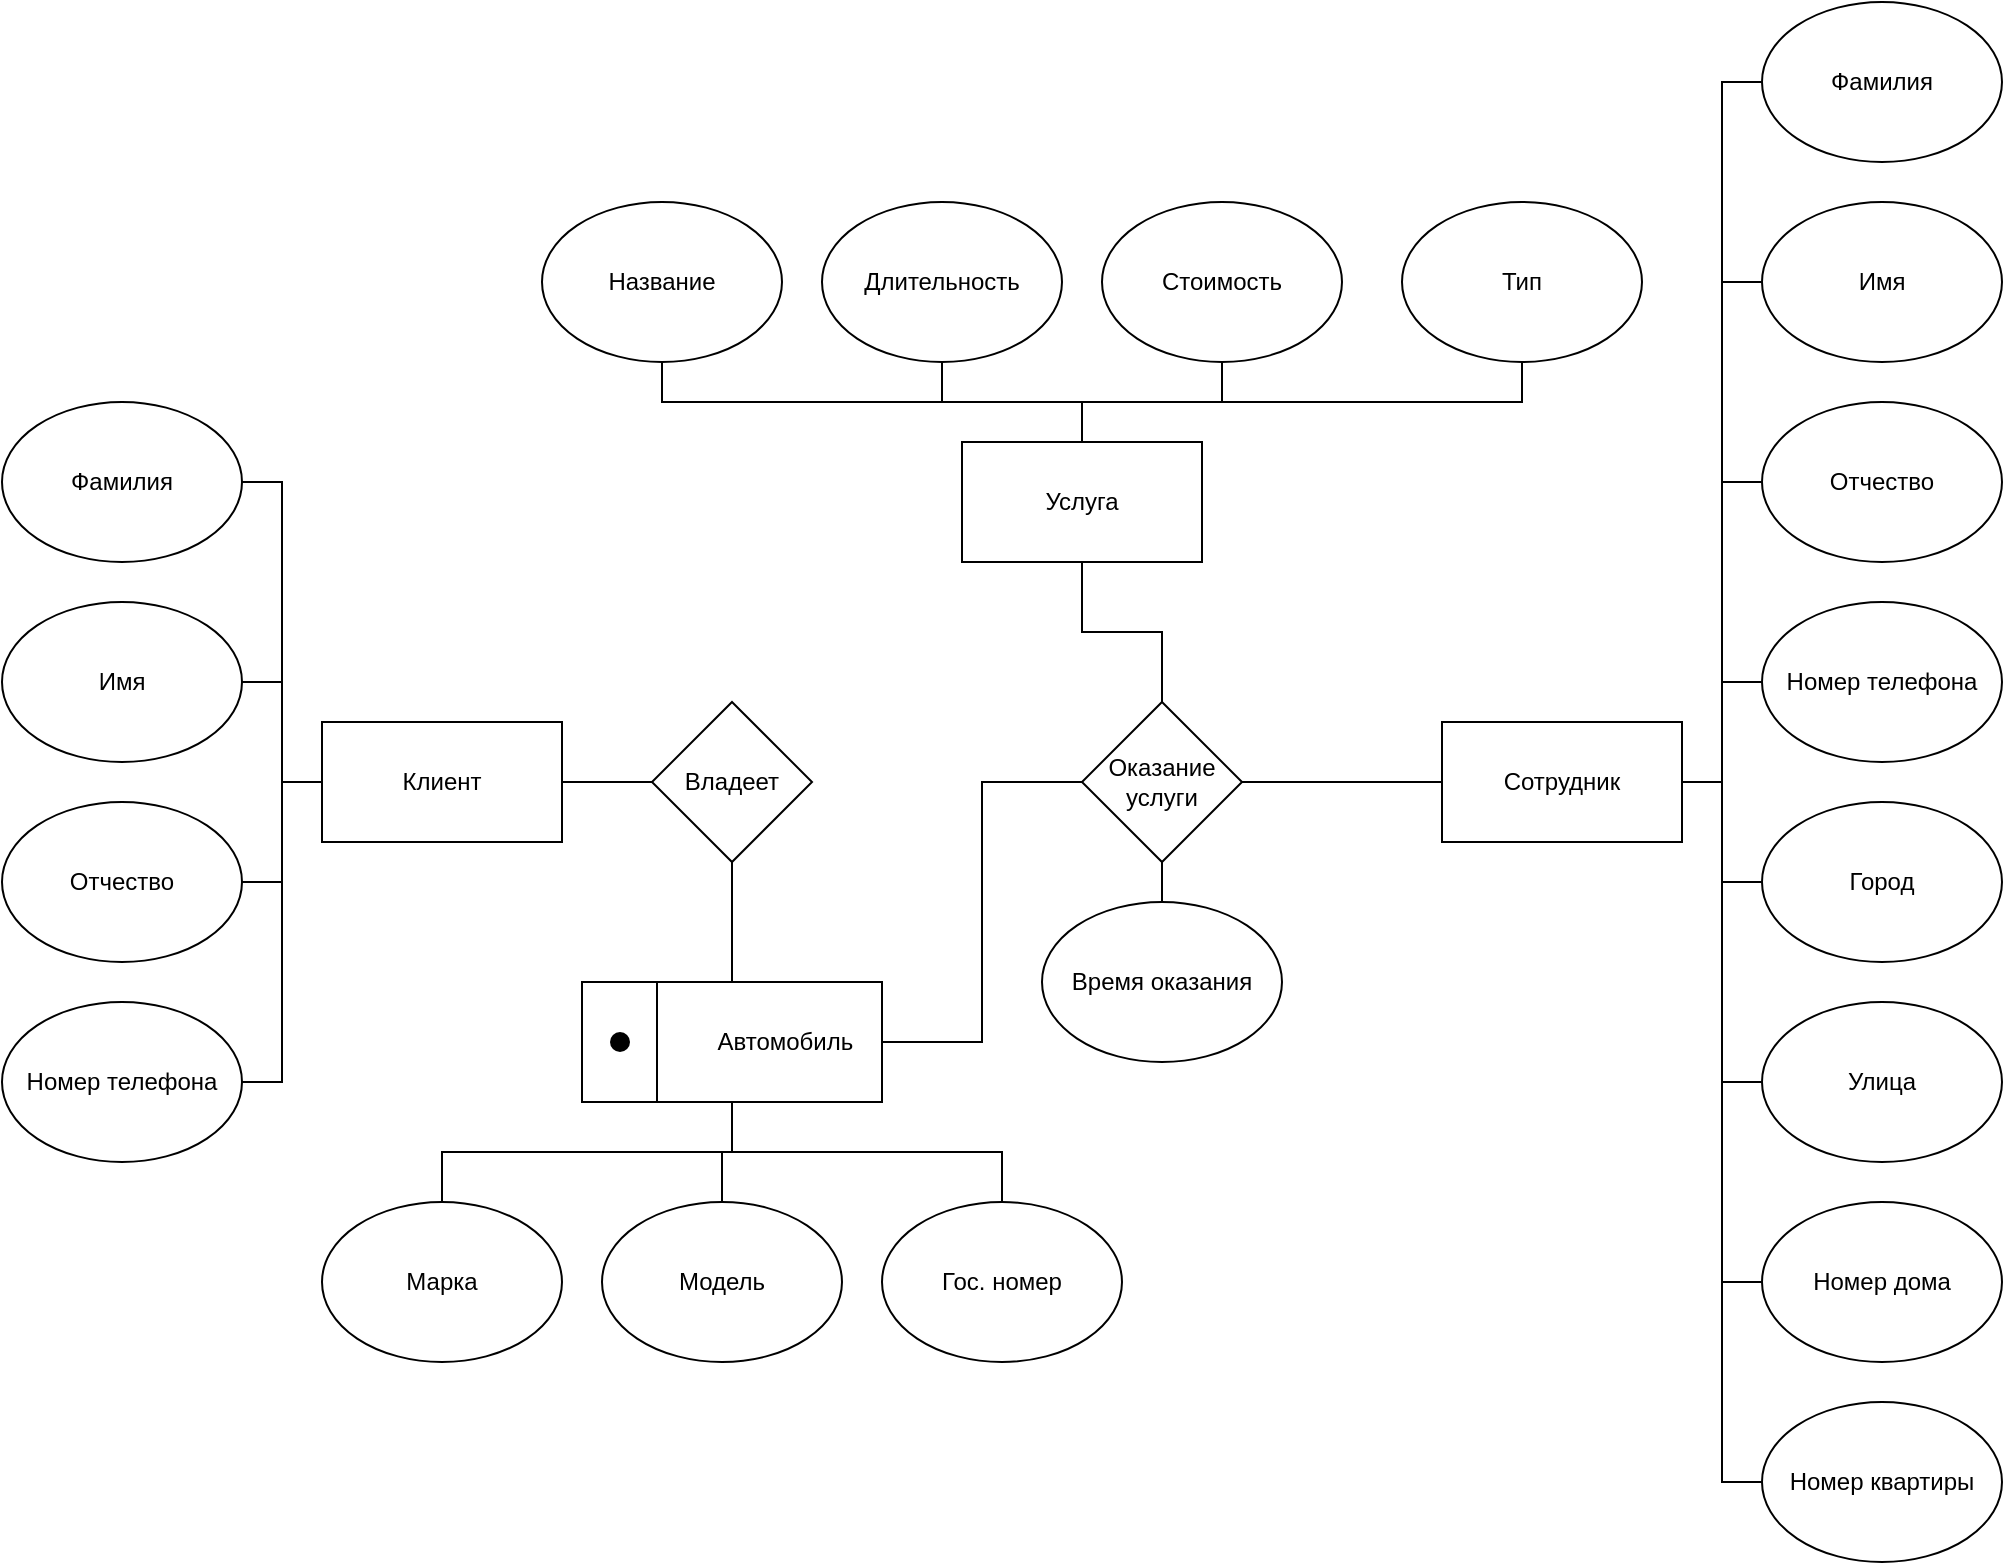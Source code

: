 <mxfile version="22.0.5" type="github">
  <diagram name="Страница — 1" id="yh4e-zj951A9Xb1wQFh0">
    <mxGraphModel dx="1313" dy="1997" grid="1" gridSize="10" guides="1" tooltips="1" connect="1" arrows="1" fold="1" page="1" pageScale="1" pageWidth="827" pageHeight="1169" math="0" shadow="0">
      <root>
        <mxCell id="0" />
        <mxCell id="1" parent="0" />
        <mxCell id="rchWkLcniJHJo5OMW7Qn-70" style="edgeStyle=orthogonalEdgeStyle;rounded=0;orthogonalLoop=1;jettySize=auto;html=1;exitX=0.5;exitY=0;exitDx=0;exitDy=0;entryX=0.5;entryY=1;entryDx=0;entryDy=0;endArrow=none;endFill=0;" edge="1" parent="1" source="rchWkLcniJHJo5OMW7Qn-1" target="rchWkLcniJHJo5OMW7Qn-3">
          <mxGeometry relative="1" as="geometry" />
        </mxCell>
        <mxCell id="rchWkLcniJHJo5OMW7Qn-1" value="Марка" style="ellipse;whiteSpace=wrap;html=1;" vertex="1" parent="1">
          <mxGeometry x="280" y="550" width="120" height="80" as="geometry" />
        </mxCell>
        <mxCell id="rchWkLcniJHJo5OMW7Qn-2" value="Модель" style="ellipse;whiteSpace=wrap;html=1;" vertex="1" parent="1">
          <mxGeometry x="420" y="550" width="120" height="80" as="geometry" />
        </mxCell>
        <mxCell id="rchWkLcniJHJo5OMW7Qn-64" style="edgeStyle=orthogonalEdgeStyle;rounded=0;orthogonalLoop=1;jettySize=auto;html=1;exitX=0.5;exitY=0;exitDx=0;exitDy=0;entryX=0.5;entryY=1;entryDx=0;entryDy=0;endArrow=none;endFill=0;" edge="1" parent="1" source="rchWkLcniJHJo5OMW7Qn-3" target="rchWkLcniJHJo5OMW7Qn-4">
          <mxGeometry relative="1" as="geometry" />
        </mxCell>
        <mxCell id="rchWkLcniJHJo5OMW7Qn-68" style="edgeStyle=orthogonalEdgeStyle;rounded=0;orthogonalLoop=1;jettySize=auto;html=1;exitX=1;exitY=0.5;exitDx=0;exitDy=0;entryX=0;entryY=0.5;entryDx=0;entryDy=0;endArrow=none;endFill=0;" edge="1" parent="1" source="rchWkLcniJHJo5OMW7Qn-3" target="rchWkLcniJHJo5OMW7Qn-40">
          <mxGeometry relative="1" as="geometry" />
        </mxCell>
        <mxCell id="rchWkLcniJHJo5OMW7Qn-69" style="edgeStyle=orthogonalEdgeStyle;rounded=0;orthogonalLoop=1;jettySize=auto;html=1;exitX=0.5;exitY=1;exitDx=0;exitDy=0;entryX=0.5;entryY=0;entryDx=0;entryDy=0;endArrow=none;endFill=0;" edge="1" parent="1" source="rchWkLcniJHJo5OMW7Qn-3" target="rchWkLcniJHJo5OMW7Qn-2">
          <mxGeometry relative="1" as="geometry" />
        </mxCell>
        <mxCell id="rchWkLcniJHJo5OMW7Qn-3" value="&lt;span style=&quot;white-space: pre;&quot;&gt;&#x9;&lt;/span&gt;&lt;span style=&quot;white-space: pre;&quot;&gt;&#x9;&lt;/span&gt;Автомобиль" style="rounded=0;whiteSpace=wrap;html=1;" vertex="1" parent="1">
          <mxGeometry x="410" y="440" width="150" height="60" as="geometry" />
        </mxCell>
        <mxCell id="rchWkLcniJHJo5OMW7Qn-4" value="Владеет" style="rhombus;whiteSpace=wrap;html=1;" vertex="1" parent="1">
          <mxGeometry x="445" y="300" width="80" height="80" as="geometry" />
        </mxCell>
        <mxCell id="rchWkLcniJHJo5OMW7Qn-76" style="edgeStyle=orthogonalEdgeStyle;rounded=0;orthogonalLoop=1;jettySize=auto;html=1;exitX=1;exitY=0.5;exitDx=0;exitDy=0;entryX=0;entryY=0.5;entryDx=0;entryDy=0;endArrow=none;endFill=0;" edge="1" parent="1" source="rchWkLcniJHJo5OMW7Qn-5" target="rchWkLcniJHJo5OMW7Qn-4">
          <mxGeometry relative="1" as="geometry" />
        </mxCell>
        <mxCell id="rchWkLcniJHJo5OMW7Qn-5" value="Клиент" style="rounded=0;whiteSpace=wrap;html=1;" vertex="1" parent="1">
          <mxGeometry x="280" y="310" width="120" height="60" as="geometry" />
        </mxCell>
        <mxCell id="rchWkLcniJHJo5OMW7Qn-71" style="edgeStyle=orthogonalEdgeStyle;rounded=0;orthogonalLoop=1;jettySize=auto;html=1;exitX=0.5;exitY=0;exitDx=0;exitDy=0;entryX=0.5;entryY=1;entryDx=0;entryDy=0;endArrow=none;endFill=0;" edge="1" parent="1" source="rchWkLcniJHJo5OMW7Qn-6" target="rchWkLcniJHJo5OMW7Qn-3">
          <mxGeometry relative="1" as="geometry" />
        </mxCell>
        <mxCell id="rchWkLcniJHJo5OMW7Qn-6" value="Гос. номер" style="ellipse;whiteSpace=wrap;html=1;" vertex="1" parent="1">
          <mxGeometry x="560" y="550" width="120" height="80" as="geometry" />
        </mxCell>
        <mxCell id="rchWkLcniJHJo5OMW7Qn-75" style="edgeStyle=orthogonalEdgeStyle;rounded=0;orthogonalLoop=1;jettySize=auto;html=1;exitX=1;exitY=0.5;exitDx=0;exitDy=0;entryX=0;entryY=0.5;entryDx=0;entryDy=0;endArrow=none;endFill=0;" edge="1" parent="1" source="rchWkLcniJHJo5OMW7Qn-7" target="rchWkLcniJHJo5OMW7Qn-5">
          <mxGeometry relative="1" as="geometry" />
        </mxCell>
        <mxCell id="rchWkLcniJHJo5OMW7Qn-7" value="Фамилия" style="ellipse;whiteSpace=wrap;html=1;" vertex="1" parent="1">
          <mxGeometry x="120" y="150" width="120" height="80" as="geometry" />
        </mxCell>
        <mxCell id="rchWkLcniJHJo5OMW7Qn-74" style="edgeStyle=orthogonalEdgeStyle;rounded=0;orthogonalLoop=1;jettySize=auto;html=1;exitX=1;exitY=0.5;exitDx=0;exitDy=0;entryX=0;entryY=0.5;entryDx=0;entryDy=0;endArrow=none;endFill=0;" edge="1" parent="1" source="rchWkLcniJHJo5OMW7Qn-8" target="rchWkLcniJHJo5OMW7Qn-5">
          <mxGeometry relative="1" as="geometry" />
        </mxCell>
        <mxCell id="rchWkLcniJHJo5OMW7Qn-8" value="Имя" style="ellipse;whiteSpace=wrap;html=1;" vertex="1" parent="1">
          <mxGeometry x="120" y="250" width="120" height="80" as="geometry" />
        </mxCell>
        <mxCell id="rchWkLcniJHJo5OMW7Qn-73" style="edgeStyle=orthogonalEdgeStyle;rounded=0;orthogonalLoop=1;jettySize=auto;html=1;exitX=1;exitY=0.5;exitDx=0;exitDy=0;entryX=0;entryY=0.5;entryDx=0;entryDy=0;endArrow=none;endFill=0;" edge="1" parent="1" source="rchWkLcniJHJo5OMW7Qn-9" target="rchWkLcniJHJo5OMW7Qn-5">
          <mxGeometry relative="1" as="geometry" />
        </mxCell>
        <mxCell id="rchWkLcniJHJo5OMW7Qn-9" value="Отчество" style="ellipse;whiteSpace=wrap;html=1;" vertex="1" parent="1">
          <mxGeometry x="120" y="350" width="120" height="80" as="geometry" />
        </mxCell>
        <mxCell id="rchWkLcniJHJo5OMW7Qn-72" style="edgeStyle=orthogonalEdgeStyle;rounded=0;orthogonalLoop=1;jettySize=auto;html=1;exitX=1;exitY=0.5;exitDx=0;exitDy=0;entryX=0;entryY=0.5;entryDx=0;entryDy=0;endArrow=none;endFill=0;" edge="1" parent="1" source="rchWkLcniJHJo5OMW7Qn-13" target="rchWkLcniJHJo5OMW7Qn-5">
          <mxGeometry relative="1" as="geometry" />
        </mxCell>
        <mxCell id="rchWkLcniJHJo5OMW7Qn-13" value="Номер телефона" style="ellipse;whiteSpace=wrap;html=1;" vertex="1" parent="1">
          <mxGeometry x="120" y="450" width="120" height="80" as="geometry" />
        </mxCell>
        <mxCell id="rchWkLcniJHJo5OMW7Qn-63" style="edgeStyle=orthogonalEdgeStyle;rounded=0;orthogonalLoop=1;jettySize=auto;html=1;exitX=0;exitY=0.5;exitDx=0;exitDy=0;entryX=1;entryY=0.5;entryDx=0;entryDy=0;endArrow=none;endFill=0;" edge="1" parent="1" source="rchWkLcniJHJo5OMW7Qn-14" target="rchWkLcniJHJo5OMW7Qn-40">
          <mxGeometry relative="1" as="geometry" />
        </mxCell>
        <mxCell id="rchWkLcniJHJo5OMW7Qn-14" value="Сотрудник" style="rounded=0;whiteSpace=wrap;html=1;" vertex="1" parent="1">
          <mxGeometry x="840" y="310" width="120" height="60" as="geometry" />
        </mxCell>
        <mxCell id="rchWkLcniJHJo5OMW7Qn-34" style="edgeStyle=orthogonalEdgeStyle;rounded=0;orthogonalLoop=1;jettySize=auto;html=1;exitX=0;exitY=0.5;exitDx=0;exitDy=0;entryX=1;entryY=0.5;entryDx=0;entryDy=0;endArrow=none;endFill=0;" edge="1" parent="1" source="rchWkLcniJHJo5OMW7Qn-15" target="rchWkLcniJHJo5OMW7Qn-14">
          <mxGeometry relative="1" as="geometry" />
        </mxCell>
        <mxCell id="rchWkLcniJHJo5OMW7Qn-15" value="Фамилия" style="ellipse;whiteSpace=wrap;html=1;" vertex="1" parent="1">
          <mxGeometry x="1000" y="-50" width="120" height="80" as="geometry" />
        </mxCell>
        <mxCell id="rchWkLcniJHJo5OMW7Qn-35" style="edgeStyle=orthogonalEdgeStyle;rounded=0;orthogonalLoop=1;jettySize=auto;html=1;exitX=0;exitY=0.5;exitDx=0;exitDy=0;entryX=1;entryY=0.5;entryDx=0;entryDy=0;endArrow=none;endFill=0;" edge="1" parent="1" source="rchWkLcniJHJo5OMW7Qn-16" target="rchWkLcniJHJo5OMW7Qn-14">
          <mxGeometry relative="1" as="geometry" />
        </mxCell>
        <mxCell id="rchWkLcniJHJo5OMW7Qn-16" value="Имя" style="ellipse;whiteSpace=wrap;html=1;" vertex="1" parent="1">
          <mxGeometry x="1000" y="50" width="120" height="80" as="geometry" />
        </mxCell>
        <mxCell id="rchWkLcniJHJo5OMW7Qn-36" style="edgeStyle=orthogonalEdgeStyle;rounded=0;orthogonalLoop=1;jettySize=auto;html=1;exitX=0;exitY=0.5;exitDx=0;exitDy=0;entryX=1;entryY=0.5;entryDx=0;entryDy=0;endArrow=none;endFill=0;" edge="1" parent="1" source="rchWkLcniJHJo5OMW7Qn-17" target="rchWkLcniJHJo5OMW7Qn-14">
          <mxGeometry relative="1" as="geometry" />
        </mxCell>
        <mxCell id="rchWkLcniJHJo5OMW7Qn-17" value="Отчество" style="ellipse;whiteSpace=wrap;html=1;" vertex="1" parent="1">
          <mxGeometry x="1000" y="150" width="120" height="80" as="geometry" />
        </mxCell>
        <mxCell id="rchWkLcniJHJo5OMW7Qn-37" style="edgeStyle=orthogonalEdgeStyle;rounded=0;orthogonalLoop=1;jettySize=auto;html=1;exitX=0;exitY=0.5;exitDx=0;exitDy=0;entryX=1;entryY=0.5;entryDx=0;entryDy=0;endArrow=none;endFill=0;" edge="1" parent="1" source="rchWkLcniJHJo5OMW7Qn-18" target="rchWkLcniJHJo5OMW7Qn-14">
          <mxGeometry relative="1" as="geometry" />
        </mxCell>
        <mxCell id="rchWkLcniJHJo5OMW7Qn-18" value="Номер телефона" style="ellipse;whiteSpace=wrap;html=1;" vertex="1" parent="1">
          <mxGeometry x="1000" y="250" width="120" height="80" as="geometry" />
        </mxCell>
        <mxCell id="rchWkLcniJHJo5OMW7Qn-38" style="edgeStyle=orthogonalEdgeStyle;rounded=0;orthogonalLoop=1;jettySize=auto;html=1;exitX=0;exitY=0.5;exitDx=0;exitDy=0;entryX=1;entryY=0.5;entryDx=0;entryDy=0;endArrow=none;endFill=0;" edge="1" parent="1" source="rchWkLcniJHJo5OMW7Qn-19" target="rchWkLcniJHJo5OMW7Qn-14">
          <mxGeometry relative="1" as="geometry" />
        </mxCell>
        <mxCell id="rchWkLcniJHJo5OMW7Qn-19" value="Город" style="ellipse;whiteSpace=wrap;html=1;" vertex="1" parent="1">
          <mxGeometry x="1000" y="350" width="120" height="80" as="geometry" />
        </mxCell>
        <mxCell id="rchWkLcniJHJo5OMW7Qn-39" style="edgeStyle=orthogonalEdgeStyle;rounded=0;orthogonalLoop=1;jettySize=auto;html=1;exitX=0;exitY=0.5;exitDx=0;exitDy=0;entryX=1;entryY=0.5;entryDx=0;entryDy=0;endArrow=none;endFill=0;" edge="1" parent="1" source="rchWkLcniJHJo5OMW7Qn-20" target="rchWkLcniJHJo5OMW7Qn-14">
          <mxGeometry relative="1" as="geometry" />
        </mxCell>
        <mxCell id="rchWkLcniJHJo5OMW7Qn-20" value="Улица" style="ellipse;whiteSpace=wrap;html=1;" vertex="1" parent="1">
          <mxGeometry x="1000" y="450" width="120" height="80" as="geometry" />
        </mxCell>
        <mxCell id="rchWkLcniJHJo5OMW7Qn-33" style="edgeStyle=orthogonalEdgeStyle;rounded=0;orthogonalLoop=1;jettySize=auto;html=1;exitX=0;exitY=0.5;exitDx=0;exitDy=0;entryX=1;entryY=0.5;entryDx=0;entryDy=0;endArrow=none;endFill=0;" edge="1" parent="1" source="rchWkLcniJHJo5OMW7Qn-21" target="rchWkLcniJHJo5OMW7Qn-14">
          <mxGeometry relative="1" as="geometry" />
        </mxCell>
        <mxCell id="rchWkLcniJHJo5OMW7Qn-21" value="Номер дома" style="ellipse;whiteSpace=wrap;html=1;" vertex="1" parent="1">
          <mxGeometry x="1000" y="550" width="120" height="80" as="geometry" />
        </mxCell>
        <mxCell id="rchWkLcniJHJo5OMW7Qn-31" style="edgeStyle=orthogonalEdgeStyle;rounded=0;orthogonalLoop=1;jettySize=auto;html=1;exitX=0;exitY=0.5;exitDx=0;exitDy=0;entryX=1;entryY=0.5;entryDx=0;entryDy=0;endArrow=none;endFill=0;" edge="1" parent="1" source="rchWkLcniJHJo5OMW7Qn-22" target="rchWkLcniJHJo5OMW7Qn-14">
          <mxGeometry relative="1" as="geometry" />
        </mxCell>
        <mxCell id="rchWkLcniJHJo5OMW7Qn-22" value="Номер квартиры" style="ellipse;whiteSpace=wrap;html=1;" vertex="1" parent="1">
          <mxGeometry x="1000" y="650" width="120" height="80" as="geometry" />
        </mxCell>
        <mxCell id="rchWkLcniJHJo5OMW7Qn-40" value="Оказание услуги" style="rhombus;whiteSpace=wrap;html=1;" vertex="1" parent="1">
          <mxGeometry x="660" y="300" width="80" height="80" as="geometry" />
        </mxCell>
        <mxCell id="rchWkLcniJHJo5OMW7Qn-42" style="edgeStyle=orthogonalEdgeStyle;rounded=0;orthogonalLoop=1;jettySize=auto;html=1;exitX=0.5;exitY=0;exitDx=0;exitDy=0;entryX=0.5;entryY=1;entryDx=0;entryDy=0;endArrow=none;endFill=0;" edge="1" parent="1" source="rchWkLcniJHJo5OMW7Qn-41" target="rchWkLcniJHJo5OMW7Qn-40">
          <mxGeometry relative="1" as="geometry" />
        </mxCell>
        <mxCell id="rchWkLcniJHJo5OMW7Qn-41" value="Время оказания" style="ellipse;whiteSpace=wrap;html=1;" vertex="1" parent="1">
          <mxGeometry x="640" y="400" width="120" height="80" as="geometry" />
        </mxCell>
        <mxCell id="rchWkLcniJHJo5OMW7Qn-62" style="edgeStyle=orthogonalEdgeStyle;rounded=0;orthogonalLoop=1;jettySize=auto;html=1;exitX=0.5;exitY=1;exitDx=0;exitDy=0;entryX=0.5;entryY=0;entryDx=0;entryDy=0;endArrow=none;endFill=0;" edge="1" parent="1" source="rchWkLcniJHJo5OMW7Qn-43" target="rchWkLcniJHJo5OMW7Qn-40">
          <mxGeometry relative="1" as="geometry" />
        </mxCell>
        <mxCell id="rchWkLcniJHJo5OMW7Qn-43" value="Услуга" style="rounded=0;whiteSpace=wrap;html=1;" vertex="1" parent="1">
          <mxGeometry x="600" y="170" width="120" height="60" as="geometry" />
        </mxCell>
        <mxCell id="rchWkLcniJHJo5OMW7Qn-56" style="edgeStyle=orthogonalEdgeStyle;rounded=0;orthogonalLoop=1;jettySize=auto;html=1;exitX=0.5;exitY=1;exitDx=0;exitDy=0;entryX=0.5;entryY=0;entryDx=0;entryDy=0;endArrow=none;endFill=0;" edge="1" parent="1" source="rchWkLcniJHJo5OMW7Qn-45" target="rchWkLcniJHJo5OMW7Qn-43">
          <mxGeometry relative="1" as="geometry" />
        </mxCell>
        <mxCell id="rchWkLcniJHJo5OMW7Qn-45" value="Название" style="ellipse;whiteSpace=wrap;html=1;" vertex="1" parent="1">
          <mxGeometry x="390" y="50" width="120" height="80" as="geometry" />
        </mxCell>
        <mxCell id="rchWkLcniJHJo5OMW7Qn-55" style="edgeStyle=orthogonalEdgeStyle;rounded=0;orthogonalLoop=1;jettySize=auto;html=1;exitX=0.5;exitY=1;exitDx=0;exitDy=0;entryX=0.5;entryY=0;entryDx=0;entryDy=0;endArrow=none;endFill=0;" edge="1" parent="1" source="rchWkLcniJHJo5OMW7Qn-47" target="rchWkLcniJHJo5OMW7Qn-43">
          <mxGeometry relative="1" as="geometry" />
        </mxCell>
        <mxCell id="rchWkLcniJHJo5OMW7Qn-47" value="Длительность" style="ellipse;whiteSpace=wrap;html=1;" vertex="1" parent="1">
          <mxGeometry x="530" y="50" width="120" height="80" as="geometry" />
        </mxCell>
        <mxCell id="rchWkLcniJHJo5OMW7Qn-54" style="edgeStyle=orthogonalEdgeStyle;rounded=0;orthogonalLoop=1;jettySize=auto;html=1;exitX=0.5;exitY=1;exitDx=0;exitDy=0;entryX=0.5;entryY=0;entryDx=0;entryDy=0;endArrow=none;endFill=0;" edge="1" parent="1" source="rchWkLcniJHJo5OMW7Qn-49" target="rchWkLcniJHJo5OMW7Qn-43">
          <mxGeometry relative="1" as="geometry" />
        </mxCell>
        <mxCell id="rchWkLcniJHJo5OMW7Qn-49" value="Стоимость" style="ellipse;whiteSpace=wrap;html=1;" vertex="1" parent="1">
          <mxGeometry x="670" y="50" width="120" height="80" as="geometry" />
        </mxCell>
        <mxCell id="rchWkLcniJHJo5OMW7Qn-53" style="edgeStyle=orthogonalEdgeStyle;rounded=0;orthogonalLoop=1;jettySize=auto;html=1;exitX=0.5;exitY=1;exitDx=0;exitDy=0;entryX=0.5;entryY=0;entryDx=0;entryDy=0;endArrow=none;endFill=0;" edge="1" parent="1" source="rchWkLcniJHJo5OMW7Qn-51" target="rchWkLcniJHJo5OMW7Qn-43">
          <mxGeometry relative="1" as="geometry" />
        </mxCell>
        <mxCell id="rchWkLcniJHJo5OMW7Qn-51" value="Тип" style="ellipse;whiteSpace=wrap;html=1;" vertex="1" parent="1">
          <mxGeometry x="820" y="50" width="120" height="80" as="geometry" />
        </mxCell>
        <mxCell id="rchWkLcniJHJo5OMW7Qn-66" value="" style="endArrow=none;html=1;rounded=0;entryX=0.25;entryY=0;entryDx=0;entryDy=0;exitX=0.25;exitY=1;exitDx=0;exitDy=0;" edge="1" parent="1" source="rchWkLcniJHJo5OMW7Qn-3" target="rchWkLcniJHJo5OMW7Qn-3">
          <mxGeometry width="50" height="50" relative="1" as="geometry">
            <mxPoint x="440" y="520" as="sourcePoint" />
            <mxPoint x="490" y="470" as="targetPoint" />
          </mxGeometry>
        </mxCell>
        <mxCell id="rchWkLcniJHJo5OMW7Qn-67" value="" style="shape=ellipse;fillColor=#000000;strokeColor=none;html=1;sketch=0;" vertex="1" parent="1">
          <mxGeometry x="424" y="465" width="10" height="10" as="geometry" />
        </mxCell>
      </root>
    </mxGraphModel>
  </diagram>
</mxfile>
